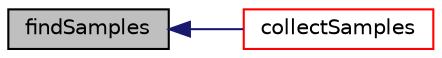 digraph "findSamples"
{
  bgcolor="transparent";
  edge [fontname="Helvetica",fontsize="10",labelfontname="Helvetica",labelfontsize="10"];
  node [fontname="Helvetica",fontsize="10",shape=record];
  rankdir="LR";
  Node1051 [label="findSamples",height=0.2,width=0.4,color="black", fillcolor="grey75", style="filled", fontcolor="black"];
  Node1051 -> Node1052 [dir="back",color="midnightblue",fontsize="10",style="solid",fontname="Helvetica"];
  Node1052 [label="collectSamples",height=0.2,width=0.4,color="red",URL="$a26225.html#ab1618c1176c64f4ba0d6eb97f7f87c7e",tooltip="Collect single list of samples and originating processor+face. "];
}

